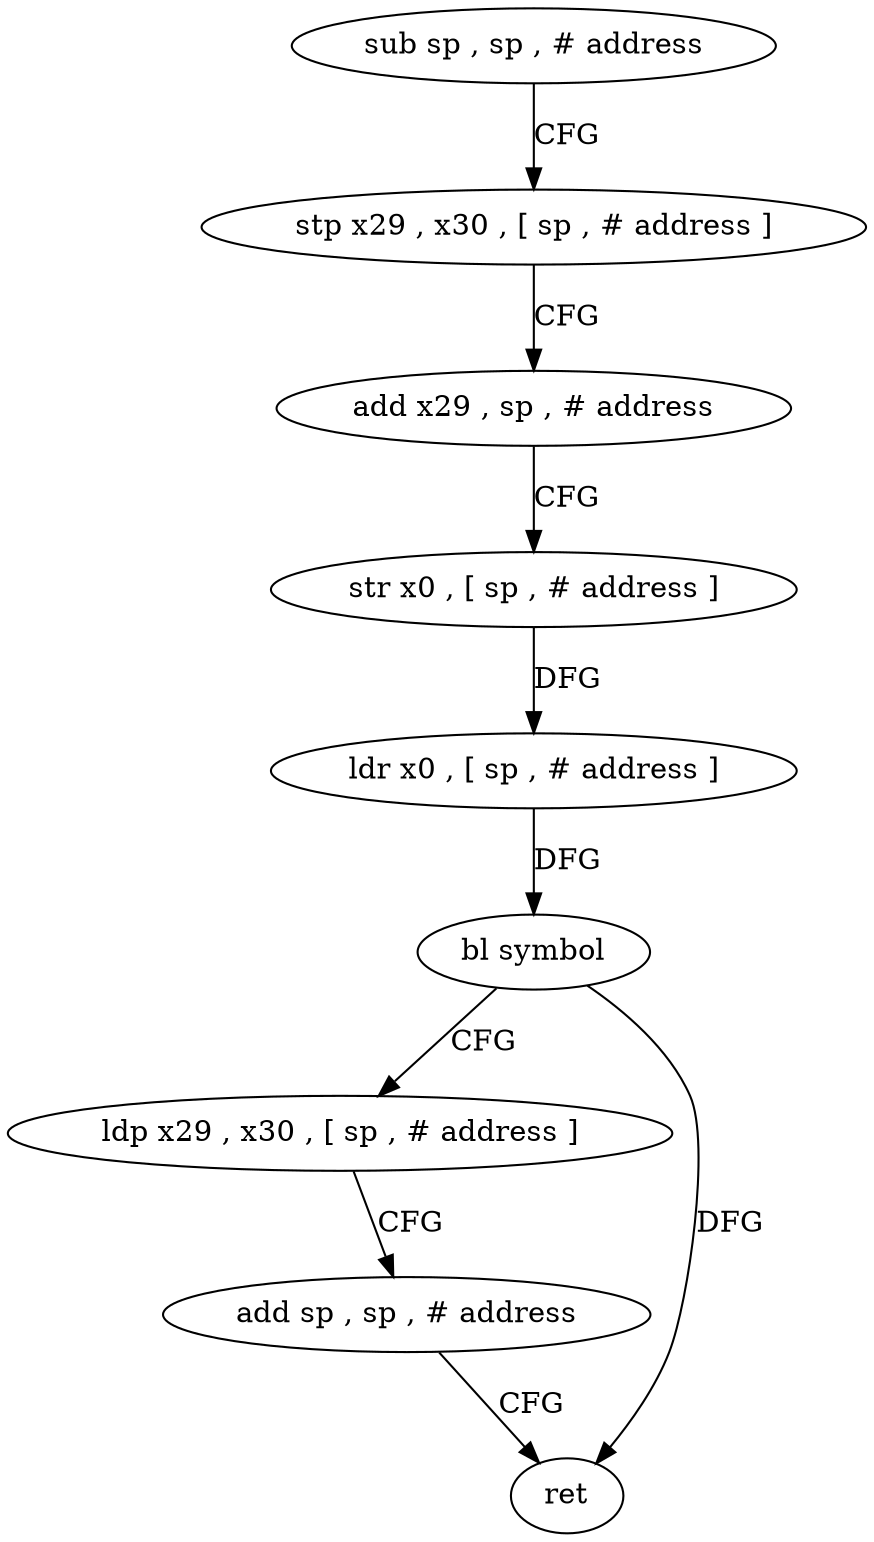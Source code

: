 digraph "func" {
"4227436" [label = "sub sp , sp , # address" ]
"4227440" [label = "stp x29 , x30 , [ sp , # address ]" ]
"4227444" [label = "add x29 , sp , # address" ]
"4227448" [label = "str x0 , [ sp , # address ]" ]
"4227452" [label = "ldr x0 , [ sp , # address ]" ]
"4227456" [label = "bl symbol" ]
"4227460" [label = "ldp x29 , x30 , [ sp , # address ]" ]
"4227464" [label = "add sp , sp , # address" ]
"4227468" [label = "ret" ]
"4227436" -> "4227440" [ label = "CFG" ]
"4227440" -> "4227444" [ label = "CFG" ]
"4227444" -> "4227448" [ label = "CFG" ]
"4227448" -> "4227452" [ label = "DFG" ]
"4227452" -> "4227456" [ label = "DFG" ]
"4227456" -> "4227460" [ label = "CFG" ]
"4227456" -> "4227468" [ label = "DFG" ]
"4227460" -> "4227464" [ label = "CFG" ]
"4227464" -> "4227468" [ label = "CFG" ]
}
